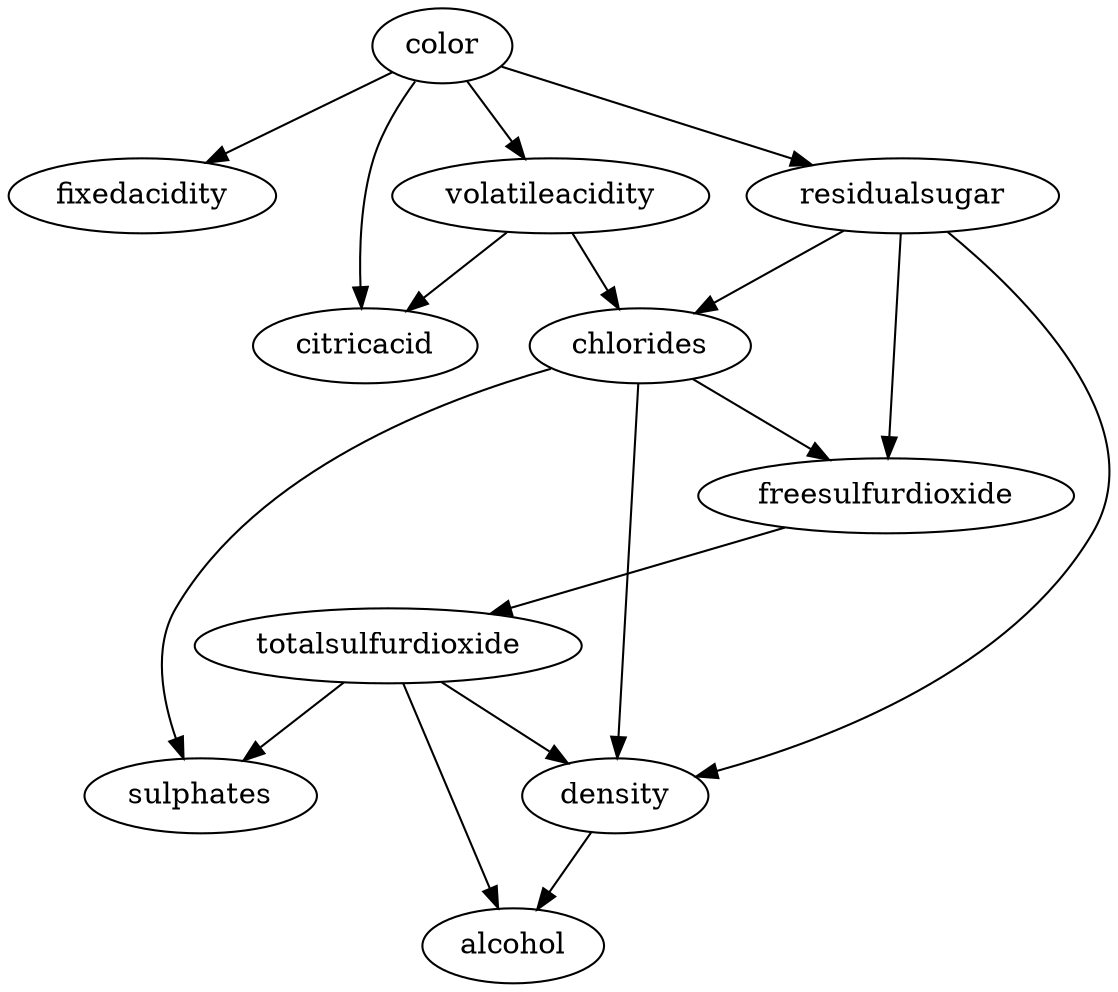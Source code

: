 digraph G {
    color -> fixedacidity;
    color -> volatileacidity;
    color -> citricacid;
    color -> residualsugar;
    volatileacidity -> citricacid;
    volatileacidity -> chlorides;
    residualsugar -> chlorides;
    residualsugar -> freesulfurdioxide;
    residualsugar -> density;
    chlorides -> freesulfurdioxide;
    chlorides -> density;
    chlorides -> sulphates;
    freesulfurdioxide -> totalsulfurdioxide;
    totalsulfurdioxide -> density;
    totalsulfurdioxide -> sulphates;
    totalsulfurdioxide -> alcohol;
    density -> alcohol;
}

